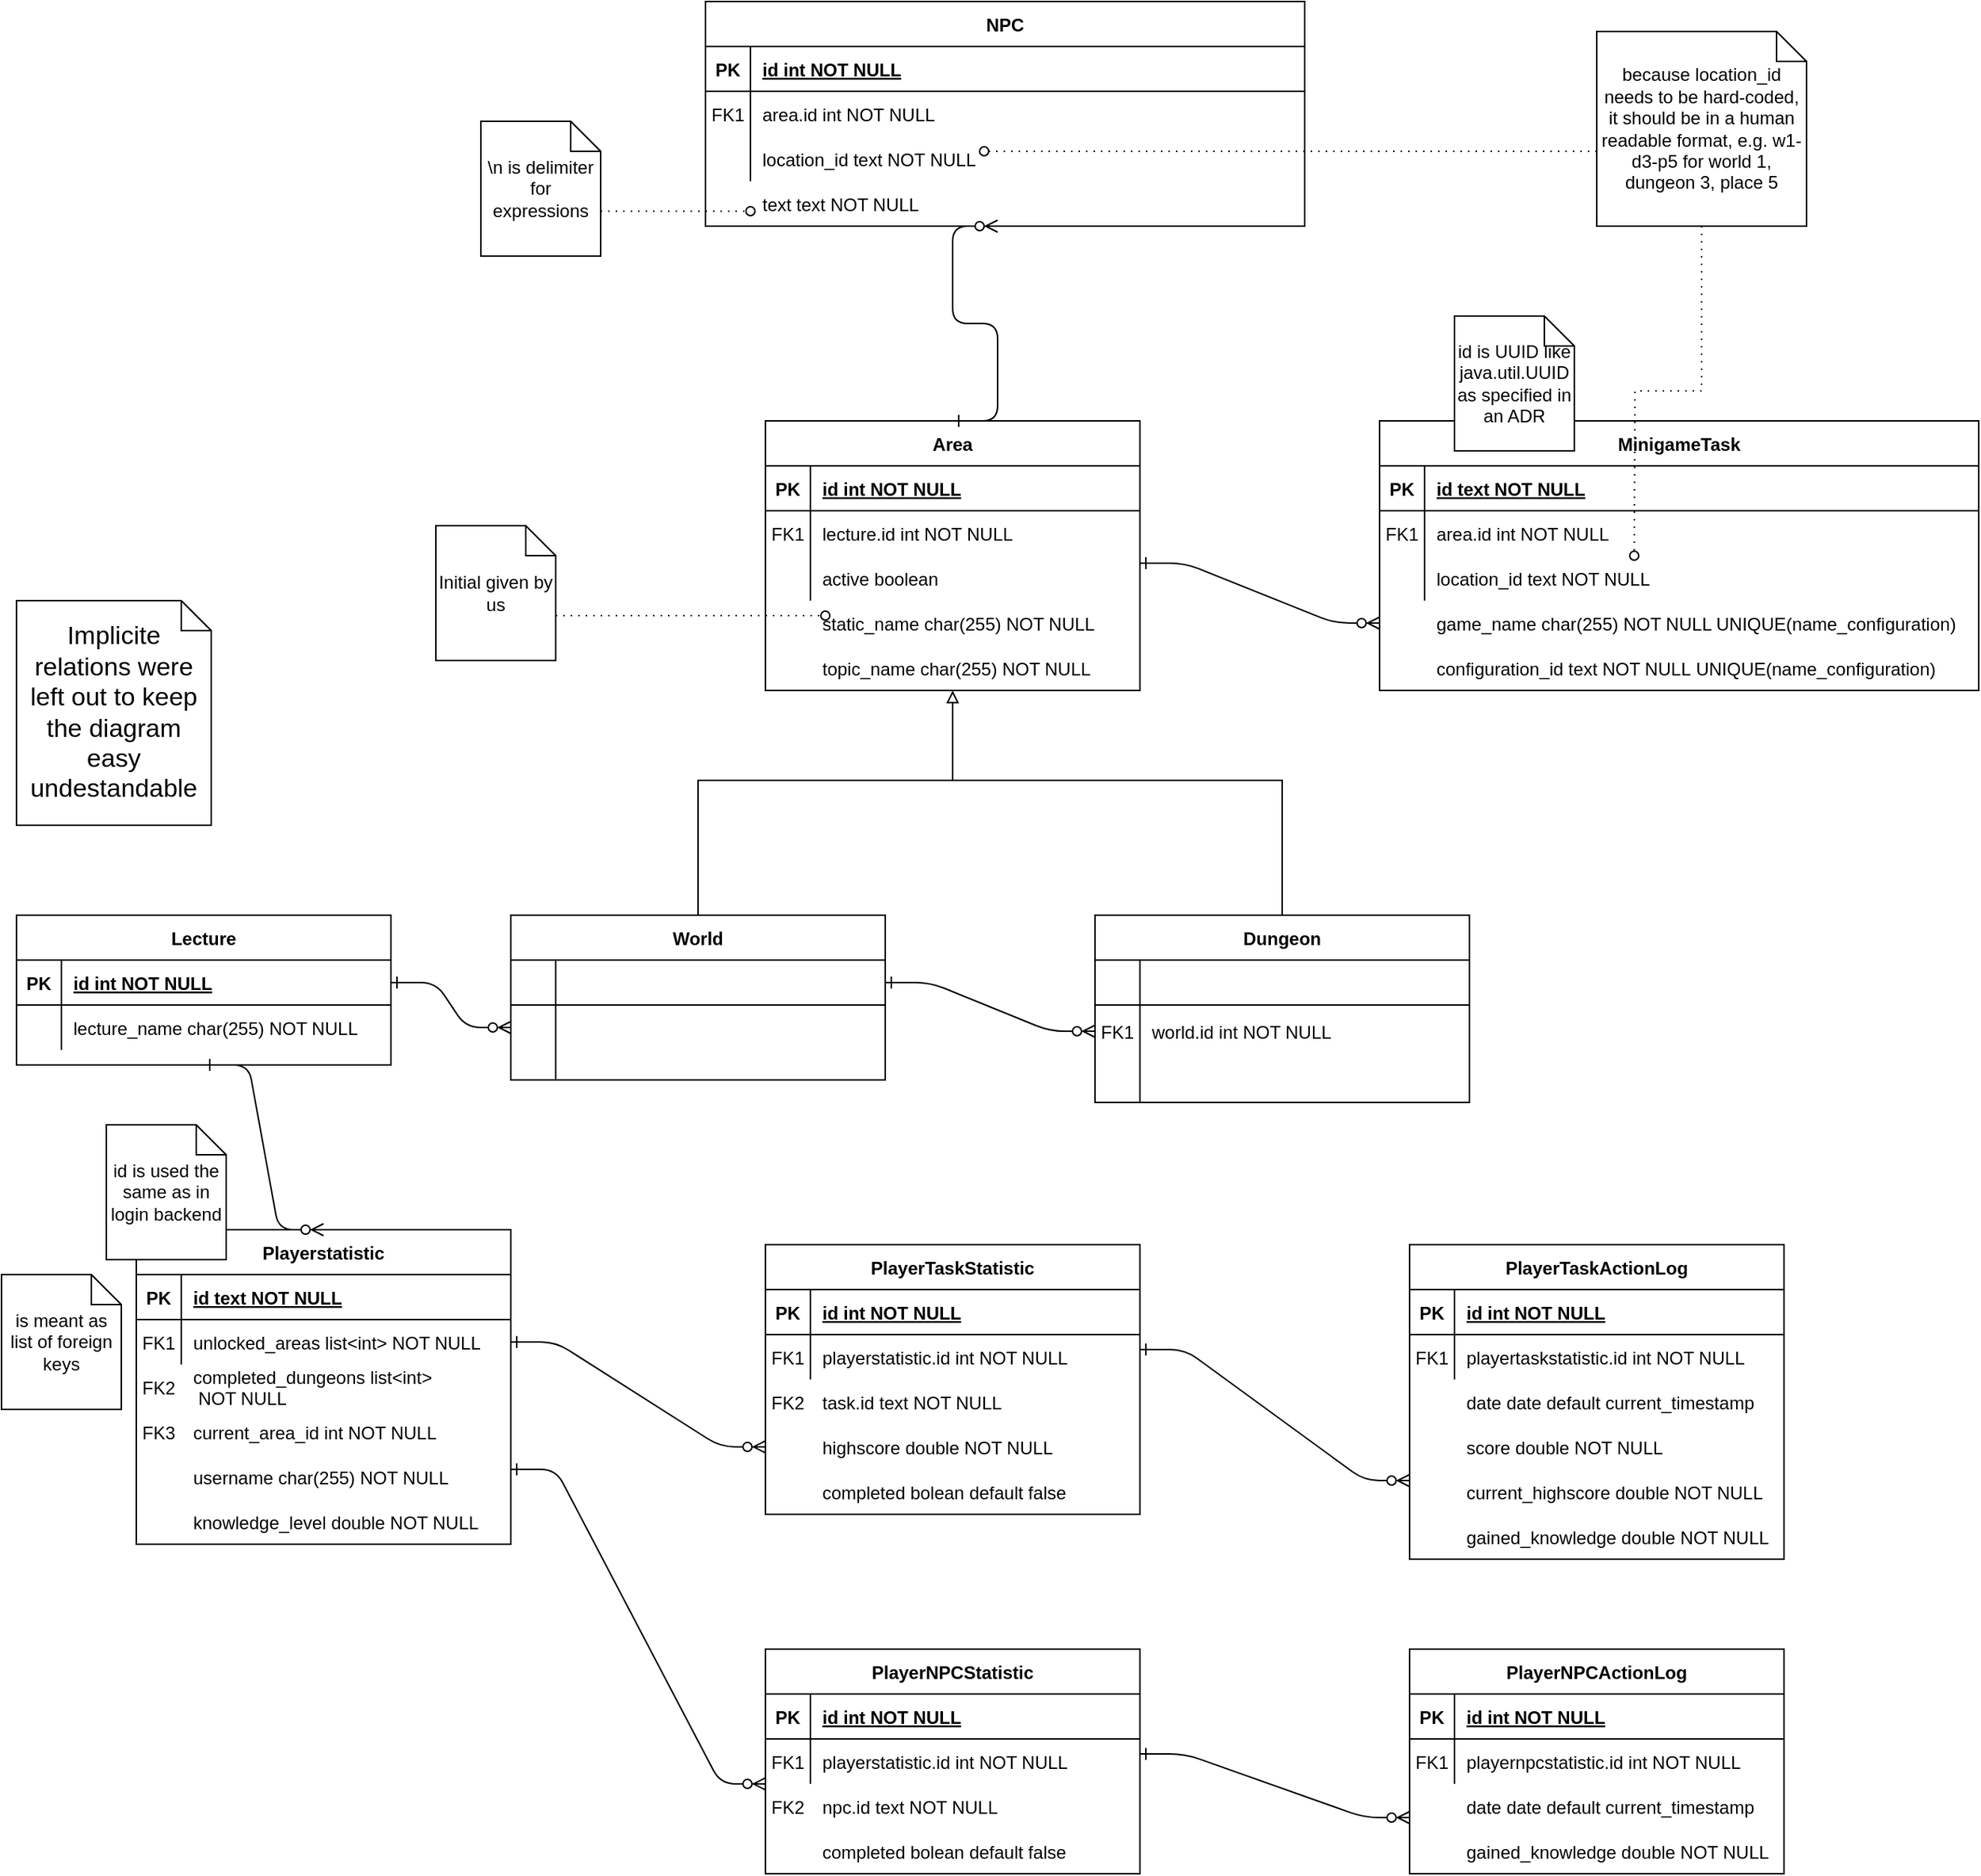 <mxfile version="15.4.0" type="device"><diagram id="R2lEEEUBdFMjLlhIrx00" name="Page-1"><mxGraphModel dx="2247" dy="3696" grid="1" gridSize="10" guides="1" tooltips="1" connect="1" arrows="1" fold="1" page="1" pageScale="1" pageWidth="1654" pageHeight="2336" math="0" shadow="0" extFonts="Permanent Marker^https://fonts.googleapis.com/css?family=Permanent+Marker"><root><mxCell id="0"/><mxCell id="1" parent="0"/><mxCell id="C-vyLk0tnHw3VtMMgP7b-1" value="" style="edgeStyle=entityRelationEdgeStyle;endArrow=ERzeroToMany;startArrow=ERone;endFill=1;startFill=0;" parent="1" source="C-vyLk0tnHw3VtMMgP7b-24" target="C-vyLk0tnHw3VtMMgP7b-6" edge="1"><mxGeometry width="100" height="100" relative="1" as="geometry"><mxPoint x="340" y="720" as="sourcePoint"/><mxPoint x="440" y="620" as="targetPoint"/></mxGeometry></mxCell><mxCell id="C-vyLk0tnHw3VtMMgP7b-12" value="" style="edgeStyle=entityRelationEdgeStyle;endArrow=ERzeroToMany;startArrow=ERone;endFill=1;startFill=0;" parent="1" source="C-vyLk0tnHw3VtMMgP7b-3" target="C-vyLk0tnHw3VtMMgP7b-17" edge="1"><mxGeometry width="100" height="100" relative="1" as="geometry"><mxPoint x="400" y="180" as="sourcePoint"/><mxPoint x="460" y="205" as="targetPoint"/></mxGeometry></mxCell><mxCell id="C-vyLk0tnHw3VtMMgP7b-2" value="World" style="shape=table;startSize=30;container=1;collapsible=1;childLayout=tableLayout;fixedRows=1;rowLines=0;fontStyle=1;align=center;resizeLast=1;" parent="1" vertex="1"><mxGeometry x="450" y="120" width="250" height="110" as="geometry"/></mxCell><mxCell id="C-vyLk0tnHw3VtMMgP7b-3" value="" style="shape=partialRectangle;collapsible=0;dropTarget=0;pointerEvents=0;fillColor=none;points=[[0,0.5],[1,0.5]];portConstraint=eastwest;top=0;left=0;right=0;bottom=1;" parent="C-vyLk0tnHw3VtMMgP7b-2" vertex="1"><mxGeometry y="30" width="250" height="30" as="geometry"/></mxCell><mxCell id="C-vyLk0tnHw3VtMMgP7b-4" value="" style="shape=partialRectangle;overflow=hidden;connectable=0;fillColor=none;top=0;left=0;bottom=0;right=0;fontStyle=1;" parent="C-vyLk0tnHw3VtMMgP7b-3" vertex="1"><mxGeometry width="30" height="30" as="geometry"><mxRectangle width="30" height="30" as="alternateBounds"/></mxGeometry></mxCell><mxCell id="C-vyLk0tnHw3VtMMgP7b-5" value="" style="shape=partialRectangle;overflow=hidden;connectable=0;fillColor=none;top=0;left=0;bottom=0;right=0;align=left;spacingLeft=6;fontStyle=5;" parent="C-vyLk0tnHw3VtMMgP7b-3" vertex="1"><mxGeometry x="30" width="220" height="30" as="geometry"><mxRectangle width="220" height="30" as="alternateBounds"/></mxGeometry></mxCell><mxCell id="C-vyLk0tnHw3VtMMgP7b-6" value="" style="shape=partialRectangle;collapsible=0;dropTarget=0;pointerEvents=0;fillColor=none;points=[[0,0.5],[1,0.5]];portConstraint=eastwest;top=0;left=0;right=0;bottom=0;" parent="C-vyLk0tnHw3VtMMgP7b-2" vertex="1"><mxGeometry y="60" width="250" height="30" as="geometry"/></mxCell><mxCell id="C-vyLk0tnHw3VtMMgP7b-7" value="" style="shape=partialRectangle;overflow=hidden;connectable=0;fillColor=none;top=0;left=0;bottom=0;right=0;" parent="C-vyLk0tnHw3VtMMgP7b-6" vertex="1"><mxGeometry width="30" height="30" as="geometry"><mxRectangle width="30" height="30" as="alternateBounds"/></mxGeometry></mxCell><mxCell id="C-vyLk0tnHw3VtMMgP7b-8" value="" style="shape=partialRectangle;overflow=hidden;connectable=0;fillColor=none;top=0;left=0;bottom=0;right=0;align=left;spacingLeft=6;" parent="C-vyLk0tnHw3VtMMgP7b-6" vertex="1"><mxGeometry x="30" width="220" height="30" as="geometry"><mxRectangle width="220" height="30" as="alternateBounds"/></mxGeometry></mxCell><mxCell id="C-vyLk0tnHw3VtMMgP7b-9" value="" style="shape=partialRectangle;collapsible=0;dropTarget=0;pointerEvents=0;fillColor=none;points=[[0,0.5],[1,0.5]];portConstraint=eastwest;top=0;left=0;right=0;bottom=0;" parent="C-vyLk0tnHw3VtMMgP7b-2" vertex="1"><mxGeometry y="90" width="250" height="20" as="geometry"/></mxCell><mxCell id="C-vyLk0tnHw3VtMMgP7b-10" value="" style="shape=partialRectangle;overflow=hidden;connectable=0;fillColor=none;top=0;left=0;bottom=0;right=0;" parent="C-vyLk0tnHw3VtMMgP7b-9" vertex="1"><mxGeometry width="30" height="20" as="geometry"><mxRectangle width="30" height="20" as="alternateBounds"/></mxGeometry></mxCell><mxCell id="C-vyLk0tnHw3VtMMgP7b-11" value="" style="shape=partialRectangle;overflow=hidden;connectable=0;fillColor=none;top=0;left=0;bottom=0;right=0;align=left;spacingLeft=6;" parent="C-vyLk0tnHw3VtMMgP7b-9" vertex="1"><mxGeometry x="30" width="220" height="20" as="geometry"><mxRectangle width="220" height="20" as="alternateBounds"/></mxGeometry></mxCell><mxCell id="pqwRRfVXFk72cHDk8eGs-54" style="edgeStyle=orthogonalEdgeStyle;rounded=0;orthogonalLoop=1;jettySize=auto;html=1;startArrow=none;startFill=0;endArrow=none;endFill=0;" parent="1" source="C-vyLk0tnHw3VtMMgP7b-13" edge="1"><mxGeometry relative="1" as="geometry"><mxPoint x="740" y="30" as="targetPoint"/><Array as="points"><mxPoint x="965" y="30"/></Array></mxGeometry></mxCell><mxCell id="C-vyLk0tnHw3VtMMgP7b-13" value="Dungeon" style="shape=table;startSize=30;container=1;collapsible=1;childLayout=tableLayout;fixedRows=1;rowLines=0;fontStyle=1;align=center;resizeLast=1;" parent="1" vertex="1"><mxGeometry x="840" y="120" width="250" height="125" as="geometry"/></mxCell><mxCell id="C-vyLk0tnHw3VtMMgP7b-14" value="" style="shape=partialRectangle;collapsible=0;dropTarget=0;pointerEvents=0;fillColor=none;points=[[0,0.5],[1,0.5]];portConstraint=eastwest;top=0;left=0;right=0;bottom=1;" parent="C-vyLk0tnHw3VtMMgP7b-13" vertex="1"><mxGeometry y="30" width="250" height="30" as="geometry"/></mxCell><mxCell id="C-vyLk0tnHw3VtMMgP7b-15" value="" style="shape=partialRectangle;overflow=hidden;connectable=0;fillColor=none;top=0;left=0;bottom=0;right=0;fontStyle=1;" parent="C-vyLk0tnHw3VtMMgP7b-14" vertex="1"><mxGeometry width="30" height="30" as="geometry"><mxRectangle width="30" height="30" as="alternateBounds"/></mxGeometry></mxCell><mxCell id="C-vyLk0tnHw3VtMMgP7b-16" value="" style="shape=partialRectangle;overflow=hidden;connectable=0;fillColor=none;top=0;left=0;bottom=0;right=0;align=left;spacingLeft=6;fontStyle=5;" parent="C-vyLk0tnHw3VtMMgP7b-14" vertex="1"><mxGeometry x="30" width="220" height="30" as="geometry"><mxRectangle width="220" height="30" as="alternateBounds"/></mxGeometry></mxCell><mxCell id="C-vyLk0tnHw3VtMMgP7b-17" value="" style="shape=partialRectangle;collapsible=0;dropTarget=0;pointerEvents=0;fillColor=none;points=[[0,0.5],[1,0.5]];portConstraint=eastwest;top=0;left=0;right=0;bottom=0;" parent="C-vyLk0tnHw3VtMMgP7b-13" vertex="1"><mxGeometry y="60" width="250" height="35" as="geometry"/></mxCell><mxCell id="C-vyLk0tnHw3VtMMgP7b-18" value="FK1" style="shape=partialRectangle;overflow=hidden;connectable=0;fillColor=none;top=0;left=0;bottom=0;right=0;" parent="C-vyLk0tnHw3VtMMgP7b-17" vertex="1"><mxGeometry width="30" height="35" as="geometry"><mxRectangle width="30" height="35" as="alternateBounds"/></mxGeometry></mxCell><mxCell id="C-vyLk0tnHw3VtMMgP7b-19" value="world.id int NOT NULL" style="shape=partialRectangle;overflow=hidden;connectable=0;fillColor=none;top=0;left=0;bottom=0;right=0;align=left;spacingLeft=6;" parent="C-vyLk0tnHw3VtMMgP7b-17" vertex="1"><mxGeometry x="30" width="220" height="35" as="geometry"><mxRectangle width="220" height="35" as="alternateBounds"/></mxGeometry></mxCell><mxCell id="C-vyLk0tnHw3VtMMgP7b-20" value="" style="shape=partialRectangle;collapsible=0;dropTarget=0;pointerEvents=0;fillColor=none;points=[[0,0.5],[1,0.5]];portConstraint=eastwest;top=0;left=0;right=0;bottom=0;" parent="C-vyLk0tnHw3VtMMgP7b-13" vertex="1"><mxGeometry y="95" width="250" height="30" as="geometry"/></mxCell><mxCell id="C-vyLk0tnHw3VtMMgP7b-21" value="" style="shape=partialRectangle;overflow=hidden;connectable=0;fillColor=none;top=0;left=0;bottom=0;right=0;" parent="C-vyLk0tnHw3VtMMgP7b-20" vertex="1"><mxGeometry width="30" height="30" as="geometry"><mxRectangle width="30" height="30" as="alternateBounds"/></mxGeometry></mxCell><mxCell id="C-vyLk0tnHw3VtMMgP7b-22" value="" style="shape=partialRectangle;overflow=hidden;connectable=0;fillColor=none;top=0;left=0;bottom=0;right=0;align=left;spacingLeft=6;" parent="C-vyLk0tnHw3VtMMgP7b-20" vertex="1"><mxGeometry x="30" width="220" height="30" as="geometry"><mxRectangle width="220" height="30" as="alternateBounds"/></mxGeometry></mxCell><mxCell id="C-vyLk0tnHw3VtMMgP7b-23" value="Lecture" style="shape=table;startSize=30;container=1;collapsible=1;childLayout=tableLayout;fixedRows=1;rowLines=0;fontStyle=1;align=center;resizeLast=1;" parent="1" vertex="1"><mxGeometry x="120" y="120" width="250" height="100" as="geometry"/></mxCell><mxCell id="C-vyLk0tnHw3VtMMgP7b-24" value="" style="shape=partialRectangle;collapsible=0;dropTarget=0;pointerEvents=0;fillColor=none;points=[[0,0.5],[1,0.5]];portConstraint=eastwest;top=0;left=0;right=0;bottom=1;" parent="C-vyLk0tnHw3VtMMgP7b-23" vertex="1"><mxGeometry y="30" width="250" height="30" as="geometry"/></mxCell><mxCell id="C-vyLk0tnHw3VtMMgP7b-25" value="PK" style="shape=partialRectangle;overflow=hidden;connectable=0;fillColor=none;top=0;left=0;bottom=0;right=0;fontStyle=1;" parent="C-vyLk0tnHw3VtMMgP7b-24" vertex="1"><mxGeometry width="30" height="30" as="geometry"/></mxCell><mxCell id="C-vyLk0tnHw3VtMMgP7b-26" value="id int NOT NULL " style="shape=partialRectangle;overflow=hidden;connectable=0;fillColor=none;top=0;left=0;bottom=0;right=0;align=left;spacingLeft=6;fontStyle=5;" parent="C-vyLk0tnHw3VtMMgP7b-24" vertex="1"><mxGeometry x="30" width="220" height="30" as="geometry"/></mxCell><mxCell id="C-vyLk0tnHw3VtMMgP7b-27" value="" style="shape=partialRectangle;collapsible=0;dropTarget=0;pointerEvents=0;fillColor=none;points=[[0,0.5],[1,0.5]];portConstraint=eastwest;top=0;left=0;right=0;bottom=0;" parent="C-vyLk0tnHw3VtMMgP7b-23" vertex="1"><mxGeometry y="60" width="250" height="30" as="geometry"/></mxCell><mxCell id="C-vyLk0tnHw3VtMMgP7b-28" value="" style="shape=partialRectangle;overflow=hidden;connectable=0;fillColor=none;top=0;left=0;bottom=0;right=0;" parent="C-vyLk0tnHw3VtMMgP7b-27" vertex="1"><mxGeometry width="30" height="30" as="geometry"/></mxCell><mxCell id="C-vyLk0tnHw3VtMMgP7b-29" value="lecture_name char(255) NOT NULL" style="shape=partialRectangle;overflow=hidden;connectable=0;fillColor=none;top=0;left=0;bottom=0;right=0;align=left;spacingLeft=6;" parent="C-vyLk0tnHw3VtMMgP7b-27" vertex="1"><mxGeometry x="30" width="220" height="30" as="geometry"/></mxCell><mxCell id="pqwRRfVXFk72cHDk8eGs-65" style="edgeStyle=orthogonalEdgeStyle;rounded=0;orthogonalLoop=1;jettySize=auto;html=1;startArrow=none;startFill=0;endArrow=oval;endFill=0;dashed=1;dashPattern=1 4;" parent="1" source="pqwRRfVXFk72cHDk8eGs-3" edge="1"><mxGeometry relative="1" as="geometry"><mxPoint x="660" y="-80" as="targetPoint"/><Array as="points"><mxPoint x="530" y="-80"/><mxPoint x="530" y="-80"/></Array></mxGeometry></mxCell><mxCell id="pqwRRfVXFk72cHDk8eGs-3" value="Initial given by us" style="shape=note;size=20;whiteSpace=wrap;html=1;" parent="1" vertex="1"><mxGeometry x="400" y="-140" width="80" height="90" as="geometry"/></mxCell><mxCell id="pqwRRfVXFk72cHDk8eGs-53" style="edgeStyle=orthogonalEdgeStyle;rounded=0;orthogonalLoop=1;jettySize=auto;html=1;entryX=0.5;entryY=0;entryDx=0;entryDy=0;endArrow=none;endFill=0;startArrow=block;startFill=0;" parent="1" source="pqwRRfVXFk72cHDk8eGs-41" target="C-vyLk0tnHw3VtMMgP7b-2" edge="1"><mxGeometry relative="1" as="geometry"><Array as="points"><mxPoint x="745" y="30"/><mxPoint x="575" y="30"/></Array></mxGeometry></mxCell><mxCell id="pqwRRfVXFk72cHDk8eGs-41" value="Area" style="shape=table;startSize=30;container=1;collapsible=1;childLayout=tableLayout;fixedRows=1;rowLines=0;fontStyle=1;align=center;resizeLast=1;" parent="1" vertex="1"><mxGeometry x="620" y="-210" width="250" height="180" as="geometry"/></mxCell><mxCell id="pqwRRfVXFk72cHDk8eGs-42" value="" style="shape=partialRectangle;collapsible=0;dropTarget=0;pointerEvents=0;fillColor=none;points=[[0,0.5],[1,0.5]];portConstraint=eastwest;top=0;left=0;right=0;bottom=1;" parent="pqwRRfVXFk72cHDk8eGs-41" vertex="1"><mxGeometry y="30" width="250" height="30" as="geometry"/></mxCell><mxCell id="pqwRRfVXFk72cHDk8eGs-43" value="PK" style="shape=partialRectangle;overflow=hidden;connectable=0;fillColor=none;top=0;left=0;bottom=0;right=0;fontStyle=1;" parent="pqwRRfVXFk72cHDk8eGs-42" vertex="1"><mxGeometry width="30" height="30" as="geometry"><mxRectangle width="30" height="30" as="alternateBounds"/></mxGeometry></mxCell><mxCell id="pqwRRfVXFk72cHDk8eGs-44" value="id int NOT NULL " style="shape=partialRectangle;overflow=hidden;connectable=0;fillColor=none;top=0;left=0;bottom=0;right=0;align=left;spacingLeft=6;fontStyle=5;" parent="pqwRRfVXFk72cHDk8eGs-42" vertex="1"><mxGeometry x="30" width="220" height="30" as="geometry"><mxRectangle width="220" height="30" as="alternateBounds"/></mxGeometry></mxCell><mxCell id="pqwRRfVXFk72cHDk8eGs-45" value="" style="shape=partialRectangle;collapsible=0;dropTarget=0;pointerEvents=0;fillColor=none;points=[[0,0.5],[1,0.5]];portConstraint=eastwest;top=0;left=0;right=0;bottom=0;" parent="pqwRRfVXFk72cHDk8eGs-41" vertex="1"><mxGeometry y="60" width="250" height="30" as="geometry"/></mxCell><mxCell id="pqwRRfVXFk72cHDk8eGs-46" value="FK1" style="shape=partialRectangle;overflow=hidden;connectable=0;fillColor=none;top=0;left=0;bottom=0;right=0;" parent="pqwRRfVXFk72cHDk8eGs-45" vertex="1"><mxGeometry width="30" height="30" as="geometry"><mxRectangle width="30" height="30" as="alternateBounds"/></mxGeometry></mxCell><mxCell id="pqwRRfVXFk72cHDk8eGs-47" value="lecture.id int NOT NULL" style="shape=partialRectangle;overflow=hidden;connectable=0;fillColor=none;top=0;left=0;bottom=0;right=0;align=left;spacingLeft=6;" parent="pqwRRfVXFk72cHDk8eGs-45" vertex="1"><mxGeometry x="30" width="220" height="30" as="geometry"><mxRectangle width="220" height="30" as="alternateBounds"/></mxGeometry></mxCell><mxCell id="pqwRRfVXFk72cHDk8eGs-48" value="" style="shape=partialRectangle;collapsible=0;dropTarget=0;pointerEvents=0;fillColor=none;points=[[0,0.5],[1,0.5]];portConstraint=eastwest;top=0;left=0;right=0;bottom=0;" parent="pqwRRfVXFk72cHDk8eGs-41" vertex="1"><mxGeometry y="90" width="250" height="30" as="geometry"/></mxCell><mxCell id="pqwRRfVXFk72cHDk8eGs-49" value="" style="shape=partialRectangle;overflow=hidden;connectable=0;fillColor=none;top=0;left=0;bottom=0;right=0;" parent="pqwRRfVXFk72cHDk8eGs-48" vertex="1"><mxGeometry width="30" height="30" as="geometry"><mxRectangle width="30" height="30" as="alternateBounds"/></mxGeometry></mxCell><mxCell id="pqwRRfVXFk72cHDk8eGs-50" value="active boolean" style="shape=partialRectangle;overflow=hidden;connectable=0;fillColor=none;top=0;left=0;bottom=0;right=0;align=left;spacingLeft=6;" parent="pqwRRfVXFk72cHDk8eGs-48" vertex="1"><mxGeometry x="30" width="220" height="30" as="geometry"><mxRectangle width="220" height="30" as="alternateBounds"/></mxGeometry></mxCell><mxCell id="pqwRRfVXFk72cHDk8eGs-51" value="static_name char(255) NOT NULL" style="shape=partialRectangle;overflow=hidden;connectable=0;fillColor=none;top=0;left=0;bottom=0;right=0;align=left;spacingLeft=6;" parent="1" vertex="1"><mxGeometry x="650" y="-90" width="220" height="30" as="geometry"/></mxCell><mxCell id="pqwRRfVXFk72cHDk8eGs-52" value="topic_name char(255) NOT NULL" style="shape=partialRectangle;overflow=hidden;connectable=0;fillColor=none;top=0;left=0;bottom=0;right=0;align=left;spacingLeft=6;" parent="1" vertex="1"><mxGeometry x="650" y="-60" width="220" height="30" as="geometry"/></mxCell><mxCell id="pqwRRfVXFk72cHDk8eGs-55" value="MinigameTask" style="shape=table;startSize=30;container=1;collapsible=1;childLayout=tableLayout;fixedRows=1;rowLines=0;fontStyle=1;align=center;resizeLast=1;" parent="1" vertex="1"><mxGeometry x="1030" y="-210" width="400" height="180" as="geometry"/></mxCell><mxCell id="pqwRRfVXFk72cHDk8eGs-56" value="" style="shape=partialRectangle;collapsible=0;dropTarget=0;pointerEvents=0;fillColor=none;points=[[0,0.5],[1,0.5]];portConstraint=eastwest;top=0;left=0;right=0;bottom=1;" parent="pqwRRfVXFk72cHDk8eGs-55" vertex="1"><mxGeometry y="30" width="400" height="30" as="geometry"/></mxCell><mxCell id="pqwRRfVXFk72cHDk8eGs-57" value="PK" style="shape=partialRectangle;overflow=hidden;connectable=0;fillColor=none;top=0;left=0;bottom=0;right=0;fontStyle=1;" parent="pqwRRfVXFk72cHDk8eGs-56" vertex="1"><mxGeometry width="30" height="30" as="geometry"><mxRectangle width="30" height="30" as="alternateBounds"/></mxGeometry></mxCell><mxCell id="pqwRRfVXFk72cHDk8eGs-58" value="id text NOT NULL " style="shape=partialRectangle;overflow=hidden;connectable=0;fillColor=none;top=0;left=0;bottom=0;right=0;align=left;spacingLeft=6;fontStyle=5;" parent="pqwRRfVXFk72cHDk8eGs-56" vertex="1"><mxGeometry x="30" width="370" height="30" as="geometry"><mxRectangle width="370" height="30" as="alternateBounds"/></mxGeometry></mxCell><mxCell id="pqwRRfVXFk72cHDk8eGs-59" value="" style="shape=partialRectangle;collapsible=0;dropTarget=0;pointerEvents=0;fillColor=none;points=[[0,0.5],[1,0.5]];portConstraint=eastwest;top=0;left=0;right=0;bottom=0;" parent="pqwRRfVXFk72cHDk8eGs-55" vertex="1"><mxGeometry y="60" width="400" height="30" as="geometry"/></mxCell><mxCell id="pqwRRfVXFk72cHDk8eGs-60" value="FK1" style="shape=partialRectangle;overflow=hidden;connectable=0;fillColor=none;top=0;left=0;bottom=0;right=0;" parent="pqwRRfVXFk72cHDk8eGs-59" vertex="1"><mxGeometry width="30" height="30" as="geometry"><mxRectangle width="30" height="30" as="alternateBounds"/></mxGeometry></mxCell><mxCell id="pqwRRfVXFk72cHDk8eGs-61" value="area.id int NOT NULL" style="shape=partialRectangle;overflow=hidden;connectable=0;fillColor=none;top=0;left=0;bottom=0;right=0;align=left;spacingLeft=6;" parent="pqwRRfVXFk72cHDk8eGs-59" vertex="1"><mxGeometry x="30" width="370" height="30" as="geometry"><mxRectangle width="370" height="30" as="alternateBounds"/></mxGeometry></mxCell><mxCell id="pqwRRfVXFk72cHDk8eGs-62" value="" style="shape=partialRectangle;collapsible=0;dropTarget=0;pointerEvents=0;fillColor=none;points=[[0,0.5],[1,0.5]];portConstraint=eastwest;top=0;left=0;right=0;bottom=0;" parent="pqwRRfVXFk72cHDk8eGs-55" vertex="1"><mxGeometry y="90" width="400" height="30" as="geometry"/></mxCell><mxCell id="pqwRRfVXFk72cHDk8eGs-63" value="" style="shape=partialRectangle;overflow=hidden;connectable=0;fillColor=none;top=0;left=0;bottom=0;right=0;" parent="pqwRRfVXFk72cHDk8eGs-62" vertex="1"><mxGeometry width="30" height="30" as="geometry"><mxRectangle width="30" height="30" as="alternateBounds"/></mxGeometry></mxCell><mxCell id="pqwRRfVXFk72cHDk8eGs-64" value="location_id text NOT NULL" style="shape=partialRectangle;overflow=hidden;connectable=0;fillColor=none;top=0;left=0;bottom=0;right=0;align=left;spacingLeft=6;" parent="pqwRRfVXFk72cHDk8eGs-62" vertex="1"><mxGeometry x="30" width="370" height="30" as="geometry"><mxRectangle width="370" height="30" as="alternateBounds"/></mxGeometry></mxCell><mxCell id="pqwRRfVXFk72cHDk8eGs-66" value="configuration_id text NOT NULL UNIQUE(name_configuration)" style="shape=partialRectangle;overflow=hidden;connectable=0;fillColor=none;top=0;left=0;bottom=0;right=0;align=left;spacingLeft=6;" parent="1" vertex="1"><mxGeometry x="1060" y="-60" width="360" height="30" as="geometry"><mxRectangle width="220" height="30" as="alternateBounds"/></mxGeometry></mxCell><mxCell id="pqwRRfVXFk72cHDk8eGs-67" value="" style="edgeStyle=entityRelationEdgeStyle;endArrow=ERzeroToMany;startArrow=ERone;endFill=1;startFill=0;entryX=0;entryY=0.75;entryDx=0;entryDy=0;" parent="1" target="pqwRRfVXFk72cHDk8eGs-55" edge="1"><mxGeometry width="100" height="100" relative="1" as="geometry"><mxPoint x="870" y="-115" as="sourcePoint"/><mxPoint x="1010" y="-90" as="targetPoint"/></mxGeometry></mxCell><mxCell id="pqwRRfVXFk72cHDk8eGs-68" value="Playerstatistic" style="shape=table;startSize=30;container=1;collapsible=1;childLayout=tableLayout;fixedRows=1;rowLines=0;fontStyle=1;align=center;resizeLast=1;" parent="1" vertex="1"><mxGeometry x="200" y="330" width="250" height="210" as="geometry"/></mxCell><mxCell id="pqwRRfVXFk72cHDk8eGs-69" value="" style="shape=partialRectangle;collapsible=0;dropTarget=0;pointerEvents=0;fillColor=none;points=[[0,0.5],[1,0.5]];portConstraint=eastwest;top=0;left=0;right=0;bottom=1;" parent="pqwRRfVXFk72cHDk8eGs-68" vertex="1"><mxGeometry y="30" width="250" height="30" as="geometry"/></mxCell><mxCell id="pqwRRfVXFk72cHDk8eGs-70" value="PK" style="shape=partialRectangle;overflow=hidden;connectable=0;fillColor=none;top=0;left=0;bottom=0;right=0;fontStyle=1;" parent="pqwRRfVXFk72cHDk8eGs-69" vertex="1"><mxGeometry width="30" height="30" as="geometry"><mxRectangle width="30" height="30" as="alternateBounds"/></mxGeometry></mxCell><mxCell id="pqwRRfVXFk72cHDk8eGs-71" value="id text NOT NULL " style="shape=partialRectangle;overflow=hidden;connectable=0;fillColor=none;top=0;left=0;bottom=0;right=0;align=left;spacingLeft=6;fontStyle=5;" parent="pqwRRfVXFk72cHDk8eGs-69" vertex="1"><mxGeometry x="30" width="220" height="30" as="geometry"><mxRectangle width="220" height="30" as="alternateBounds"/></mxGeometry></mxCell><mxCell id="pqwRRfVXFk72cHDk8eGs-72" value="" style="shape=partialRectangle;collapsible=0;dropTarget=0;pointerEvents=0;fillColor=none;points=[[0,0.5],[1,0.5]];portConstraint=eastwest;top=0;left=0;right=0;bottom=0;" parent="pqwRRfVXFk72cHDk8eGs-68" vertex="1"><mxGeometry y="60" width="250" height="30" as="geometry"/></mxCell><mxCell id="pqwRRfVXFk72cHDk8eGs-73" value="FK1" style="shape=partialRectangle;overflow=hidden;connectable=0;fillColor=none;top=0;left=0;bottom=0;right=0;" parent="pqwRRfVXFk72cHDk8eGs-72" vertex="1"><mxGeometry width="30" height="30" as="geometry"><mxRectangle width="30" height="30" as="alternateBounds"/></mxGeometry></mxCell><mxCell id="pqwRRfVXFk72cHDk8eGs-74" value="unlocked_areas list&lt;int&gt; NOT NULL" style="shape=partialRectangle;overflow=hidden;connectable=0;fillColor=none;top=0;left=0;bottom=0;right=0;align=left;spacingLeft=6;" parent="pqwRRfVXFk72cHDk8eGs-72" vertex="1"><mxGeometry x="30" width="220" height="30" as="geometry"><mxRectangle width="220" height="30" as="alternateBounds"/></mxGeometry></mxCell><mxCell id="pqwRRfVXFk72cHDk8eGs-82" value="username char(255) NOT NULL" style="shape=partialRectangle;overflow=hidden;connectable=0;fillColor=none;top=0;left=0;bottom=0;right=0;align=left;spacingLeft=6;" parent="1" vertex="1"><mxGeometry x="230" y="480" width="220" height="30" as="geometry"><mxRectangle width="220" height="30" as="alternateBounds"/></mxGeometry></mxCell><mxCell id="pqwRRfVXFk72cHDk8eGs-87" value="" style="shape=partialRectangle;collapsible=0;dropTarget=0;pointerEvents=0;fillColor=none;points=[[0,0.5],[1,0.5]];portConstraint=eastwest;top=0;left=0;right=0;bottom=0;" parent="1" vertex="1"><mxGeometry x="200" y="420" width="250" height="30" as="geometry"/></mxCell><mxCell id="pqwRRfVXFk72cHDk8eGs-88" value="FK2" style="shape=partialRectangle;overflow=hidden;connectable=0;fillColor=none;top=0;left=0;bottom=0;right=0;" parent="pqwRRfVXFk72cHDk8eGs-87" vertex="1"><mxGeometry width="30" height="30" as="geometry"><mxRectangle width="30" height="30" as="alternateBounds"/></mxGeometry></mxCell><mxCell id="pqwRRfVXFk72cHDk8eGs-89" value="completed_dungeons list&lt;int&gt;&#10; NOT NULL" style="shape=partialRectangle;overflow=hidden;connectable=0;fillColor=none;top=0;left=0;bottom=0;right=0;align=left;spacingLeft=6;" parent="pqwRRfVXFk72cHDk8eGs-87" vertex="1"><mxGeometry x="30" width="220" height="30" as="geometry"><mxRectangle width="220" height="30" as="alternateBounds"/></mxGeometry></mxCell><mxCell id="pqwRRfVXFk72cHDk8eGs-90" value="" style="shape=partialRectangle;collapsible=0;dropTarget=0;pointerEvents=0;fillColor=none;points=[[0,0.5],[1,0.5]];portConstraint=eastwest;top=0;left=0;right=0;bottom=0;" parent="1" vertex="1"><mxGeometry x="200" y="450" width="250" height="30" as="geometry"/></mxCell><mxCell id="pqwRRfVXFk72cHDk8eGs-91" value="FK3" style="shape=partialRectangle;overflow=hidden;connectable=0;fillColor=none;top=0;left=0;bottom=0;right=0;" parent="pqwRRfVXFk72cHDk8eGs-90" vertex="1"><mxGeometry width="30" height="30" as="geometry"><mxRectangle width="30" height="30" as="alternateBounds"/></mxGeometry></mxCell><mxCell id="pqwRRfVXFk72cHDk8eGs-92" value="current_area_id int NOT NULL" style="shape=partialRectangle;overflow=hidden;connectable=0;fillColor=none;top=0;left=0;bottom=0;right=0;align=left;spacingLeft=6;" parent="pqwRRfVXFk72cHDk8eGs-90" vertex="1"><mxGeometry x="30" width="220" height="30" as="geometry"><mxRectangle width="220" height="30" as="alternateBounds"/></mxGeometry></mxCell><mxCell id="pqwRRfVXFk72cHDk8eGs-93" value="knowledge_level double NOT NULL" style="shape=partialRectangle;overflow=hidden;connectable=0;fillColor=none;top=0;left=0;bottom=0;right=0;align=left;spacingLeft=6;" parent="1" vertex="1"><mxGeometry x="230" y="510" width="220" height="30" as="geometry"><mxRectangle width="220" height="30" as="alternateBounds"/></mxGeometry></mxCell><mxCell id="pqwRRfVXFk72cHDk8eGs-94" value="" style="edgeStyle=entityRelationEdgeStyle;endArrow=ERzeroToMany;startArrow=ERone;endFill=1;startFill=0;exitX=0.5;exitY=1;exitDx=0;exitDy=0;entryX=0.5;entryY=0;entryDx=0;entryDy=0;" parent="1" source="C-vyLk0tnHw3VtMMgP7b-23" target="pqwRRfVXFk72cHDk8eGs-68" edge="1"><mxGeometry width="100" height="100" relative="1" as="geometry"><mxPoint x="270" y="245" as="sourcePoint"/><mxPoint x="350" y="275" as="targetPoint"/></mxGeometry></mxCell><mxCell id="pqwRRfVXFk72cHDk8eGs-96" value="NPC" style="shape=table;startSize=30;container=1;collapsible=1;childLayout=tableLayout;fixedRows=1;rowLines=0;fontStyle=1;align=center;resizeLast=1;" parent="1" vertex="1"><mxGeometry x="580" y="-490" width="400" height="150" as="geometry"/></mxCell><mxCell id="pqwRRfVXFk72cHDk8eGs-97" value="" style="shape=partialRectangle;collapsible=0;dropTarget=0;pointerEvents=0;fillColor=none;points=[[0,0.5],[1,0.5]];portConstraint=eastwest;top=0;left=0;right=0;bottom=1;" parent="pqwRRfVXFk72cHDk8eGs-96" vertex="1"><mxGeometry y="30" width="400" height="30" as="geometry"/></mxCell><mxCell id="pqwRRfVXFk72cHDk8eGs-98" value="PK" style="shape=partialRectangle;overflow=hidden;connectable=0;fillColor=none;top=0;left=0;bottom=0;right=0;fontStyle=1;" parent="pqwRRfVXFk72cHDk8eGs-97" vertex="1"><mxGeometry width="30" height="30" as="geometry"><mxRectangle width="30" height="30" as="alternateBounds"/></mxGeometry></mxCell><mxCell id="pqwRRfVXFk72cHDk8eGs-99" value="id int NOT NULL " style="shape=partialRectangle;overflow=hidden;connectable=0;fillColor=none;top=0;left=0;bottom=0;right=0;align=left;spacingLeft=6;fontStyle=5;" parent="pqwRRfVXFk72cHDk8eGs-97" vertex="1"><mxGeometry x="30" width="370" height="30" as="geometry"><mxRectangle width="370" height="30" as="alternateBounds"/></mxGeometry></mxCell><mxCell id="pqwRRfVXFk72cHDk8eGs-100" value="" style="shape=partialRectangle;collapsible=0;dropTarget=0;pointerEvents=0;fillColor=none;points=[[0,0.5],[1,0.5]];portConstraint=eastwest;top=0;left=0;right=0;bottom=0;" parent="pqwRRfVXFk72cHDk8eGs-96" vertex="1"><mxGeometry y="60" width="400" height="30" as="geometry"/></mxCell><mxCell id="pqwRRfVXFk72cHDk8eGs-101" value="FK1" style="shape=partialRectangle;overflow=hidden;connectable=0;fillColor=none;top=0;left=0;bottom=0;right=0;" parent="pqwRRfVXFk72cHDk8eGs-100" vertex="1"><mxGeometry width="30" height="30" as="geometry"><mxRectangle width="30" height="30" as="alternateBounds"/></mxGeometry></mxCell><mxCell id="pqwRRfVXFk72cHDk8eGs-102" value="area.id int NOT NULL" style="shape=partialRectangle;overflow=hidden;connectable=0;fillColor=none;top=0;left=0;bottom=0;right=0;align=left;spacingLeft=6;" parent="pqwRRfVXFk72cHDk8eGs-100" vertex="1"><mxGeometry x="30" width="370" height="30" as="geometry"><mxRectangle width="370" height="30" as="alternateBounds"/></mxGeometry></mxCell><mxCell id="pqwRRfVXFk72cHDk8eGs-103" value="" style="shape=partialRectangle;collapsible=0;dropTarget=0;pointerEvents=0;fillColor=none;points=[[0,0.5],[1,0.5]];portConstraint=eastwest;top=0;left=0;right=0;bottom=0;" parent="pqwRRfVXFk72cHDk8eGs-96" vertex="1"><mxGeometry y="90" width="400" height="30" as="geometry"/></mxCell><mxCell id="pqwRRfVXFk72cHDk8eGs-104" value="" style="shape=partialRectangle;overflow=hidden;connectable=0;fillColor=none;top=0;left=0;bottom=0;right=0;" parent="pqwRRfVXFk72cHDk8eGs-103" vertex="1"><mxGeometry width="30" height="30" as="geometry"><mxRectangle width="30" height="30" as="alternateBounds"/></mxGeometry></mxCell><mxCell id="pqwRRfVXFk72cHDk8eGs-105" value="location_id text NOT NULL" style="shape=partialRectangle;overflow=hidden;connectable=0;fillColor=none;top=0;left=0;bottom=0;right=0;align=left;spacingLeft=6;" parent="pqwRRfVXFk72cHDk8eGs-103" vertex="1"><mxGeometry x="30" width="370" height="30" as="geometry"><mxRectangle width="370" height="30" as="alternateBounds"/></mxGeometry></mxCell><mxCell id="pqwRRfVXFk72cHDk8eGs-107" value="text text NOT NULL" style="shape=partialRectangle;overflow=hidden;connectable=0;fillColor=none;top=0;left=0;bottom=0;right=0;align=left;spacingLeft=6;" parent="1" vertex="1"><mxGeometry x="610" y="-370" width="370" height="30" as="geometry"><mxRectangle width="370" height="30" as="alternateBounds"/></mxGeometry></mxCell><mxCell id="pqwRRfVXFk72cHDk8eGs-119" value="game_name char(255) NOT NULL UNIQUE(name_configuration)" style="shape=partialRectangle;overflow=hidden;connectable=0;fillColor=none;top=0;left=0;bottom=0;right=0;align=left;spacingLeft=6;" parent="1" vertex="1"><mxGeometry x="1060" y="-90" width="370" height="30" as="geometry"><mxRectangle width="370" height="30" as="alternateBounds"/></mxGeometry></mxCell><mxCell id="pqwRRfVXFk72cHDk8eGs-120" value="" style="edgeStyle=entityRelationEdgeStyle;endArrow=ERzeroToMany;startArrow=ERone;endFill=1;startFill=0;exitX=0.5;exitY=0;exitDx=0;exitDy=0;" parent="1" source="pqwRRfVXFk72cHDk8eGs-41" edge="1"><mxGeometry width="100" height="100" relative="1" as="geometry"><mxPoint x="730" y="-300" as="sourcePoint"/><mxPoint x="775" y="-340" as="targetPoint"/></mxGeometry></mxCell><mxCell id="pqwRRfVXFk72cHDk8eGs-121" style="edgeStyle=orthogonalEdgeStyle;rounded=0;orthogonalLoop=1;jettySize=auto;html=1;startArrow=none;startFill=0;endArrow=oval;endFill=0;dashed=1;dashPattern=1 4;" parent="1" source="pqwRRfVXFk72cHDk8eGs-122" edge="1"><mxGeometry relative="1" as="geometry"><mxPoint x="610" y="-350" as="targetPoint"/><Array as="points"><mxPoint x="480" y="-350"/><mxPoint x="480" y="-350"/></Array></mxGeometry></mxCell><mxCell id="pqwRRfVXFk72cHDk8eGs-122" value="\n is delimiter for expressions" style="shape=note;size=20;whiteSpace=wrap;html=1;" parent="1" vertex="1"><mxGeometry x="430" y="-410" width="80" height="90" as="geometry"/></mxCell><mxCell id="ik_LgozcWDtF6Ke-YpjQ-1" value="PlayerTaskStatistic" style="shape=table;startSize=30;container=1;collapsible=1;childLayout=tableLayout;fixedRows=1;rowLines=0;fontStyle=1;align=center;resizeLast=1;" parent="1" vertex="1"><mxGeometry x="620" y="340" width="250" height="180" as="geometry"/></mxCell><mxCell id="ik_LgozcWDtF6Ke-YpjQ-2" value="" style="shape=partialRectangle;collapsible=0;dropTarget=0;pointerEvents=0;fillColor=none;points=[[0,0.5],[1,0.5]];portConstraint=eastwest;top=0;left=0;right=0;bottom=1;" parent="ik_LgozcWDtF6Ke-YpjQ-1" vertex="1"><mxGeometry y="30" width="250" height="30" as="geometry"/></mxCell><mxCell id="ik_LgozcWDtF6Ke-YpjQ-3" value="PK" style="shape=partialRectangle;overflow=hidden;connectable=0;fillColor=none;top=0;left=0;bottom=0;right=0;fontStyle=1;" parent="ik_LgozcWDtF6Ke-YpjQ-2" vertex="1"><mxGeometry width="30" height="30" as="geometry"><mxRectangle width="30" height="30" as="alternateBounds"/></mxGeometry></mxCell><mxCell id="ik_LgozcWDtF6Ke-YpjQ-4" value="id int NOT NULL " style="shape=partialRectangle;overflow=hidden;connectable=0;fillColor=none;top=0;left=0;bottom=0;right=0;align=left;spacingLeft=6;fontStyle=5;" parent="ik_LgozcWDtF6Ke-YpjQ-2" vertex="1"><mxGeometry x="30" width="220" height="30" as="geometry"><mxRectangle width="220" height="30" as="alternateBounds"/></mxGeometry></mxCell><mxCell id="ik_LgozcWDtF6Ke-YpjQ-5" value="" style="shape=partialRectangle;collapsible=0;dropTarget=0;pointerEvents=0;fillColor=none;points=[[0,0.5],[1,0.5]];portConstraint=eastwest;top=0;left=0;right=0;bottom=0;" parent="ik_LgozcWDtF6Ke-YpjQ-1" vertex="1"><mxGeometry y="60" width="250" height="30" as="geometry"/></mxCell><mxCell id="ik_LgozcWDtF6Ke-YpjQ-6" value="FK1" style="shape=partialRectangle;overflow=hidden;connectable=0;fillColor=none;top=0;left=0;bottom=0;right=0;" parent="ik_LgozcWDtF6Ke-YpjQ-5" vertex="1"><mxGeometry width="30" height="30" as="geometry"><mxRectangle width="30" height="30" as="alternateBounds"/></mxGeometry></mxCell><mxCell id="ik_LgozcWDtF6Ke-YpjQ-7" value="playerstatistic.id int NOT NULL" style="shape=partialRectangle;overflow=hidden;connectable=0;fillColor=none;top=0;left=0;bottom=0;right=0;align=left;spacingLeft=6;" parent="ik_LgozcWDtF6Ke-YpjQ-5" vertex="1"><mxGeometry x="30" width="220" height="30" as="geometry"><mxRectangle width="220" height="30" as="alternateBounds"/></mxGeometry></mxCell><mxCell id="ik_LgozcWDtF6Ke-YpjQ-8" value="task.id text NOT NULL" style="shape=partialRectangle;overflow=hidden;connectable=0;fillColor=none;top=0;left=0;bottom=0;right=0;align=left;spacingLeft=6;" parent="1" vertex="1"><mxGeometry x="650" y="430" width="220" height="30" as="geometry"><mxRectangle width="220" height="30" as="alternateBounds"/></mxGeometry></mxCell><mxCell id="ik_LgozcWDtF6Ke-YpjQ-9" value="highscore double NOT NULL" style="shape=partialRectangle;overflow=hidden;connectable=0;fillColor=none;top=0;left=0;bottom=0;right=0;align=left;spacingLeft=6;" parent="1" vertex="1"><mxGeometry x="650" y="460" width="220" height="30" as="geometry"><mxRectangle width="220" height="30" as="alternateBounds"/></mxGeometry></mxCell><mxCell id="ik_LgozcWDtF6Ke-YpjQ-10" value="id is UUID like java.util.UUID as specified in an ADR" style="shape=note;size=20;whiteSpace=wrap;html=1;" parent="1" vertex="1"><mxGeometry x="1080" y="-280" width="80" height="90" as="geometry"/></mxCell><mxCell id="ik_LgozcWDtF6Ke-YpjQ-12" value="FK2" style="shape=partialRectangle;overflow=hidden;connectable=0;fillColor=none;top=0;left=0;bottom=0;right=0;" parent="1" vertex="1"><mxGeometry x="620" y="430" width="30" height="30" as="geometry"><mxRectangle width="30" height="30" as="alternateBounds"/></mxGeometry></mxCell><mxCell id="ik_LgozcWDtF6Ke-YpjQ-13" value="completed bolean default false" style="shape=partialRectangle;overflow=hidden;connectable=0;fillColor=none;top=0;left=0;bottom=0;right=0;align=left;spacingLeft=6;" parent="1" vertex="1"><mxGeometry x="650" y="490" width="220" height="30" as="geometry"><mxRectangle width="220" height="30" as="alternateBounds"/></mxGeometry></mxCell><mxCell id="ik_LgozcWDtF6Ke-YpjQ-14" value="" style="edgeStyle=entityRelationEdgeStyle;endArrow=ERzeroToMany;startArrow=ERone;endFill=1;startFill=0;entryX=0;entryY=0.75;entryDx=0;entryDy=0;exitX=1;exitY=0.5;exitDx=0;exitDy=0;" parent="1" source="pqwRRfVXFk72cHDk8eGs-72" target="ik_LgozcWDtF6Ke-YpjQ-1" edge="1"><mxGeometry width="100" height="100" relative="1" as="geometry"><mxPoint x="450" y="430" as="sourcePoint"/><mxPoint x="530" y="460" as="targetPoint"/></mxGeometry></mxCell><mxCell id="ik_LgozcWDtF6Ke-YpjQ-15" value="id is used the same as in login backend" style="shape=note;size=20;whiteSpace=wrap;html=1;" parent="1" vertex="1"><mxGeometry x="180" y="260" width="80" height="90" as="geometry"/></mxCell><mxCell id="ik_LgozcWDtF6Ke-YpjQ-17" style="edgeStyle=orthogonalEdgeStyle;rounded=0;orthogonalLoop=1;jettySize=auto;html=1;endArrow=oval;endFill=0;dashed=1;dashPattern=1 4;" parent="1" source="ik_LgozcWDtF6Ke-YpjQ-16" edge="1"><mxGeometry relative="1" as="geometry"><mxPoint x="1200" y="-120" as="targetPoint"/></mxGeometry></mxCell><mxCell id="ik_LgozcWDtF6Ke-YpjQ-16" value="because location_id needs to be hard-coded, it should be in a human readable format, e.g. w1-d3-p5 for world 1, dungeon 3, place 5" style="shape=note;size=20;whiteSpace=wrap;html=1;" parent="1" vertex="1"><mxGeometry x="1175" y="-470" width="140" height="130" as="geometry"/></mxCell><mxCell id="ik_LgozcWDtF6Ke-YpjQ-18" style="edgeStyle=orthogonalEdgeStyle;rounded=0;orthogonalLoop=1;jettySize=auto;html=1;dashed=1;dashPattern=1 4;endArrow=oval;endFill=0;targetPerimeterSpacing=0;endSize=6;sourcePerimeterSpacing=0;" parent="1" source="ik_LgozcWDtF6Ke-YpjQ-16" edge="1"><mxGeometry relative="1" as="geometry"><mxPoint x="766" y="-390" as="targetPoint"/><Array as="points"><mxPoint x="1070" y="-390"/><mxPoint x="1070" y="-390"/></Array></mxGeometry></mxCell><mxCell id="QeqqxL21QsjmfQKqYocP-1" value="is meant as list of foreign keys" style="shape=note;size=20;whiteSpace=wrap;html=1;" vertex="1" parent="1"><mxGeometry x="110" y="360" width="80" height="90" as="geometry"/></mxCell><mxCell id="QeqqxL21QsjmfQKqYocP-11" value="PlayerTaskActionLog" style="shape=table;startSize=30;container=1;collapsible=1;childLayout=tableLayout;fixedRows=1;rowLines=0;fontStyle=1;align=center;resizeLast=1;" vertex="1" parent="1"><mxGeometry x="1050" y="340" width="250" height="210" as="geometry"/></mxCell><mxCell id="QeqqxL21QsjmfQKqYocP-12" value="" style="shape=partialRectangle;collapsible=0;dropTarget=0;pointerEvents=0;fillColor=none;points=[[0,0.5],[1,0.5]];portConstraint=eastwest;top=0;left=0;right=0;bottom=1;" vertex="1" parent="QeqqxL21QsjmfQKqYocP-11"><mxGeometry y="30" width="250" height="30" as="geometry"/></mxCell><mxCell id="QeqqxL21QsjmfQKqYocP-13" value="PK" style="shape=partialRectangle;overflow=hidden;connectable=0;fillColor=none;top=0;left=0;bottom=0;right=0;fontStyle=1;" vertex="1" parent="QeqqxL21QsjmfQKqYocP-12"><mxGeometry width="30" height="30" as="geometry"><mxRectangle width="30" height="30" as="alternateBounds"/></mxGeometry></mxCell><mxCell id="QeqqxL21QsjmfQKqYocP-14" value="id int NOT NULL " style="shape=partialRectangle;overflow=hidden;connectable=0;fillColor=none;top=0;left=0;bottom=0;right=0;align=left;spacingLeft=6;fontStyle=5;" vertex="1" parent="QeqqxL21QsjmfQKqYocP-12"><mxGeometry x="30" width="220" height="30" as="geometry"><mxRectangle width="220" height="30" as="alternateBounds"/></mxGeometry></mxCell><mxCell id="QeqqxL21QsjmfQKqYocP-15" value="" style="shape=partialRectangle;collapsible=0;dropTarget=0;pointerEvents=0;fillColor=none;points=[[0,0.5],[1,0.5]];portConstraint=eastwest;top=0;left=0;right=0;bottom=0;" vertex="1" parent="QeqqxL21QsjmfQKqYocP-11"><mxGeometry y="60" width="250" height="30" as="geometry"/></mxCell><mxCell id="QeqqxL21QsjmfQKqYocP-16" value="FK1" style="shape=partialRectangle;overflow=hidden;connectable=0;fillColor=none;top=0;left=0;bottom=0;right=0;" vertex="1" parent="QeqqxL21QsjmfQKqYocP-15"><mxGeometry width="30" height="30" as="geometry"><mxRectangle width="30" height="30" as="alternateBounds"/></mxGeometry></mxCell><mxCell id="QeqqxL21QsjmfQKqYocP-17" value="playertaskstatistic.id int NOT NULL" style="shape=partialRectangle;overflow=hidden;connectable=0;fillColor=none;top=0;left=0;bottom=0;right=0;align=left;spacingLeft=6;" vertex="1" parent="QeqqxL21QsjmfQKqYocP-15"><mxGeometry x="30" width="220" height="30" as="geometry"><mxRectangle width="220" height="30" as="alternateBounds"/></mxGeometry></mxCell><mxCell id="QeqqxL21QsjmfQKqYocP-20" value="" style="edgeStyle=entityRelationEdgeStyle;endArrow=ERzeroToMany;startArrow=ERone;endFill=1;startFill=0;entryX=0;entryY=0.75;entryDx=0;entryDy=0;" edge="1" parent="1" target="QeqqxL21QsjmfQKqYocP-11"><mxGeometry width="100" height="100" relative="1" as="geometry"><mxPoint x="870" y="410" as="sourcePoint"/><mxPoint x="1040" y="490" as="targetPoint"/></mxGeometry></mxCell><mxCell id="QeqqxL21QsjmfQKqYocP-28" value="date date default current_timestamp" style="shape=partialRectangle;overflow=hidden;connectable=0;fillColor=none;top=0;left=0;bottom=0;right=0;align=left;spacingLeft=6;" vertex="1" parent="1"><mxGeometry x="1080" y="430" width="220" height="30" as="geometry"><mxRectangle width="220" height="30" as="alternateBounds"/></mxGeometry></mxCell><mxCell id="QeqqxL21QsjmfQKqYocP-29" value="score double NOT NULL" style="shape=partialRectangle;overflow=hidden;connectable=0;fillColor=none;top=0;left=0;bottom=0;right=0;align=left;spacingLeft=6;" vertex="1" parent="1"><mxGeometry x="1080" y="460" width="220" height="30" as="geometry"><mxRectangle width="220" height="30" as="alternateBounds"/></mxGeometry></mxCell><mxCell id="QeqqxL21QsjmfQKqYocP-30" value="current_highscore double NOT NULL" style="shape=partialRectangle;overflow=hidden;connectable=0;fillColor=none;top=0;left=0;bottom=0;right=0;align=left;spacingLeft=6;" vertex="1" parent="1"><mxGeometry x="1080" y="490" width="220" height="30" as="geometry"><mxRectangle width="220" height="30" as="alternateBounds"/></mxGeometry></mxCell><mxCell id="QeqqxL21QsjmfQKqYocP-32" value="gained_knowledge double NOT NULL" style="shape=partialRectangle;overflow=hidden;connectable=0;fillColor=none;top=0;left=0;bottom=0;right=0;align=left;spacingLeft=6;" vertex="1" parent="1"><mxGeometry x="1080" y="520" width="220" height="30" as="geometry"><mxRectangle width="220" height="30" as="alternateBounds"/></mxGeometry></mxCell><mxCell id="QeqqxL21QsjmfQKqYocP-33" value="PlayerNPCStatistic" style="shape=table;startSize=30;container=1;collapsible=1;childLayout=tableLayout;fixedRows=1;rowLines=0;fontStyle=1;align=center;resizeLast=1;" vertex="1" parent="1"><mxGeometry x="620" y="610" width="250" height="150" as="geometry"/></mxCell><mxCell id="QeqqxL21QsjmfQKqYocP-34" value="" style="shape=partialRectangle;collapsible=0;dropTarget=0;pointerEvents=0;fillColor=none;points=[[0,0.5],[1,0.5]];portConstraint=eastwest;top=0;left=0;right=0;bottom=1;" vertex="1" parent="QeqqxL21QsjmfQKqYocP-33"><mxGeometry y="30" width="250" height="30" as="geometry"/></mxCell><mxCell id="QeqqxL21QsjmfQKqYocP-35" value="PK" style="shape=partialRectangle;overflow=hidden;connectable=0;fillColor=none;top=0;left=0;bottom=0;right=0;fontStyle=1;" vertex="1" parent="QeqqxL21QsjmfQKqYocP-34"><mxGeometry width="30" height="30" as="geometry"><mxRectangle width="30" height="30" as="alternateBounds"/></mxGeometry></mxCell><mxCell id="QeqqxL21QsjmfQKqYocP-36" value="id int NOT NULL " style="shape=partialRectangle;overflow=hidden;connectable=0;fillColor=none;top=0;left=0;bottom=0;right=0;align=left;spacingLeft=6;fontStyle=5;" vertex="1" parent="QeqqxL21QsjmfQKqYocP-34"><mxGeometry x="30" width="220" height="30" as="geometry"><mxRectangle width="220" height="30" as="alternateBounds"/></mxGeometry></mxCell><mxCell id="QeqqxL21QsjmfQKqYocP-37" value="" style="shape=partialRectangle;collapsible=0;dropTarget=0;pointerEvents=0;fillColor=none;points=[[0,0.5],[1,0.5]];portConstraint=eastwest;top=0;left=0;right=0;bottom=0;" vertex="1" parent="QeqqxL21QsjmfQKqYocP-33"><mxGeometry y="60" width="250" height="30" as="geometry"/></mxCell><mxCell id="QeqqxL21QsjmfQKqYocP-38" value="FK1" style="shape=partialRectangle;overflow=hidden;connectable=0;fillColor=none;top=0;left=0;bottom=0;right=0;" vertex="1" parent="QeqqxL21QsjmfQKqYocP-37"><mxGeometry width="30" height="30" as="geometry"><mxRectangle width="30" height="30" as="alternateBounds"/></mxGeometry></mxCell><mxCell id="QeqqxL21QsjmfQKqYocP-39" value="playerstatistic.id int NOT NULL" style="shape=partialRectangle;overflow=hidden;connectable=0;fillColor=none;top=0;left=0;bottom=0;right=0;align=left;spacingLeft=6;" vertex="1" parent="QeqqxL21QsjmfQKqYocP-37"><mxGeometry x="30" width="220" height="30" as="geometry"><mxRectangle width="220" height="30" as="alternateBounds"/></mxGeometry></mxCell><mxCell id="QeqqxL21QsjmfQKqYocP-40" value="npc.id text NOT NULL" style="shape=partialRectangle;overflow=hidden;connectable=0;fillColor=none;top=0;left=0;bottom=0;right=0;align=left;spacingLeft=6;" vertex="1" parent="1"><mxGeometry x="650" y="700" width="220" height="30" as="geometry"><mxRectangle width="220" height="30" as="alternateBounds"/></mxGeometry></mxCell><mxCell id="QeqqxL21QsjmfQKqYocP-42" value="FK2" style="shape=partialRectangle;overflow=hidden;connectable=0;fillColor=none;top=0;left=0;bottom=0;right=0;" vertex="1" parent="1"><mxGeometry x="620" y="700" width="30" height="30" as="geometry"><mxRectangle width="30" height="30" as="alternateBounds"/></mxGeometry></mxCell><mxCell id="QeqqxL21QsjmfQKqYocP-44" value="PlayerNPCActionLog" style="shape=table;startSize=30;container=1;collapsible=1;childLayout=tableLayout;fixedRows=1;rowLines=0;fontStyle=1;align=center;resizeLast=1;" vertex="1" parent="1"><mxGeometry x="1050" y="610" width="250" height="150" as="geometry"/></mxCell><mxCell id="QeqqxL21QsjmfQKqYocP-45" value="" style="shape=partialRectangle;collapsible=0;dropTarget=0;pointerEvents=0;fillColor=none;points=[[0,0.5],[1,0.5]];portConstraint=eastwest;top=0;left=0;right=0;bottom=1;" vertex="1" parent="QeqqxL21QsjmfQKqYocP-44"><mxGeometry y="30" width="250" height="30" as="geometry"/></mxCell><mxCell id="QeqqxL21QsjmfQKqYocP-46" value="PK" style="shape=partialRectangle;overflow=hidden;connectable=0;fillColor=none;top=0;left=0;bottom=0;right=0;fontStyle=1;" vertex="1" parent="QeqqxL21QsjmfQKqYocP-45"><mxGeometry width="30" height="30" as="geometry"><mxRectangle width="30" height="30" as="alternateBounds"/></mxGeometry></mxCell><mxCell id="QeqqxL21QsjmfQKqYocP-47" value="id int NOT NULL " style="shape=partialRectangle;overflow=hidden;connectable=0;fillColor=none;top=0;left=0;bottom=0;right=0;align=left;spacingLeft=6;fontStyle=5;" vertex="1" parent="QeqqxL21QsjmfQKqYocP-45"><mxGeometry x="30" width="220" height="30" as="geometry"><mxRectangle width="220" height="30" as="alternateBounds"/></mxGeometry></mxCell><mxCell id="QeqqxL21QsjmfQKqYocP-48" value="" style="shape=partialRectangle;collapsible=0;dropTarget=0;pointerEvents=0;fillColor=none;points=[[0,0.5],[1,0.5]];portConstraint=eastwest;top=0;left=0;right=0;bottom=0;" vertex="1" parent="QeqqxL21QsjmfQKqYocP-44"><mxGeometry y="60" width="250" height="30" as="geometry"/></mxCell><mxCell id="QeqqxL21QsjmfQKqYocP-49" value="FK1" style="shape=partialRectangle;overflow=hidden;connectable=0;fillColor=none;top=0;left=0;bottom=0;right=0;" vertex="1" parent="QeqqxL21QsjmfQKqYocP-48"><mxGeometry width="30" height="30" as="geometry"><mxRectangle width="30" height="30" as="alternateBounds"/></mxGeometry></mxCell><mxCell id="QeqqxL21QsjmfQKqYocP-50" value="playernpcstatistic.id int NOT NULL" style="shape=partialRectangle;overflow=hidden;connectable=0;fillColor=none;top=0;left=0;bottom=0;right=0;align=left;spacingLeft=6;" vertex="1" parent="QeqqxL21QsjmfQKqYocP-48"><mxGeometry x="30" width="220" height="30" as="geometry"><mxRectangle width="220" height="30" as="alternateBounds"/></mxGeometry></mxCell><mxCell id="QeqqxL21QsjmfQKqYocP-51" value="" style="edgeStyle=entityRelationEdgeStyle;endArrow=ERzeroToMany;startArrow=ERone;endFill=1;startFill=0;entryX=0;entryY=0.75;entryDx=0;entryDy=0;" edge="1" parent="1" target="QeqqxL21QsjmfQKqYocP-44"><mxGeometry width="100" height="100" relative="1" as="geometry"><mxPoint x="870" y="680" as="sourcePoint"/><mxPoint x="1040" y="760" as="targetPoint"/></mxGeometry></mxCell><mxCell id="QeqqxL21QsjmfQKqYocP-52" value="date date default current_timestamp" style="shape=partialRectangle;overflow=hidden;connectable=0;fillColor=none;top=0;left=0;bottom=0;right=0;align=left;spacingLeft=6;" vertex="1" parent="1"><mxGeometry x="1080" y="700" width="220" height="30" as="geometry"><mxRectangle width="220" height="30" as="alternateBounds"/></mxGeometry></mxCell><mxCell id="QeqqxL21QsjmfQKqYocP-55" value="gained_knowledge double NOT NULL" style="shape=partialRectangle;overflow=hidden;connectable=0;fillColor=none;top=0;left=0;bottom=0;right=0;align=left;spacingLeft=6;" vertex="1" parent="1"><mxGeometry x="1080" y="730" width="220" height="30" as="geometry"><mxRectangle width="220" height="30" as="alternateBounds"/></mxGeometry></mxCell><mxCell id="QeqqxL21QsjmfQKqYocP-56" value="" style="edgeStyle=entityRelationEdgeStyle;endArrow=ERzeroToMany;startArrow=ERone;endFill=1;startFill=0;entryX=0;entryY=0.75;entryDx=0;entryDy=0;" edge="1" parent="1"><mxGeometry width="100" height="100" relative="1" as="geometry"><mxPoint x="450" y="490" as="sourcePoint"/><mxPoint x="620" y="700" as="targetPoint"/></mxGeometry></mxCell><mxCell id="QeqqxL21QsjmfQKqYocP-57" value="completed bolean default false" style="shape=partialRectangle;overflow=hidden;connectable=0;fillColor=none;top=0;left=0;bottom=0;right=0;align=left;spacingLeft=6;" vertex="1" parent="1"><mxGeometry x="650" y="730" width="220" height="30" as="geometry"><mxRectangle width="220" height="30" as="alternateBounds"/></mxGeometry></mxCell><mxCell id="QeqqxL21QsjmfQKqYocP-58" value="&lt;font style=&quot;font-size: 17px&quot;&gt;Implicite relations were left out to keep the diagram easy undestandable&lt;/font&gt;" style="shape=note;size=20;whiteSpace=wrap;html=1;" vertex="1" parent="1"><mxGeometry x="120" y="-90" width="130" height="150" as="geometry"/></mxCell></root></mxGraphModel></diagram></mxfile>